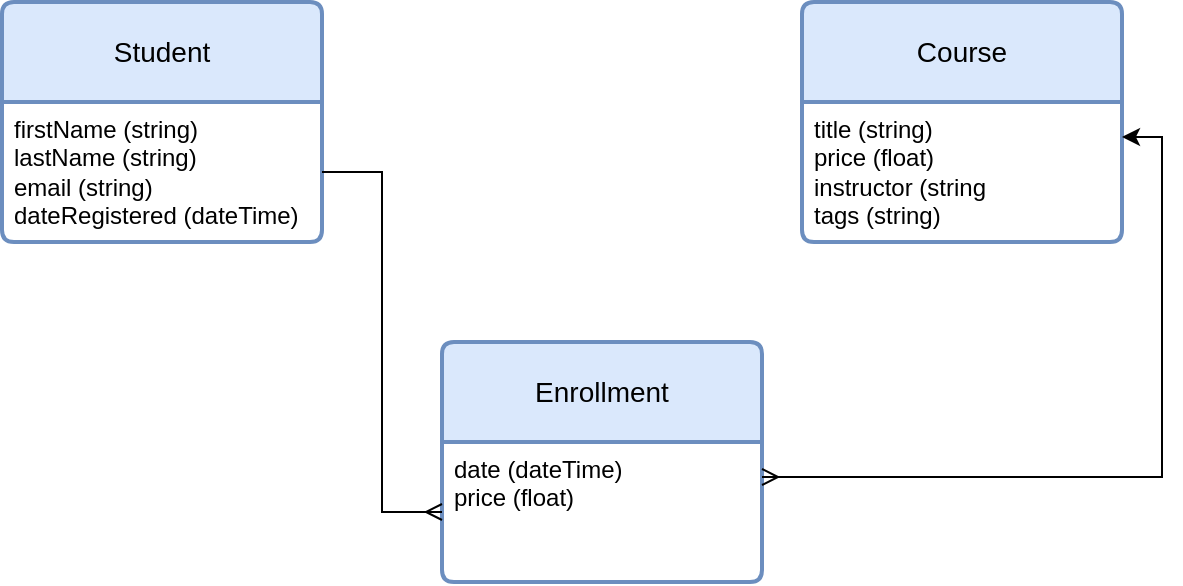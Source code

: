 <mxfile version="21.2.9" type="github">
  <diagram name="第 1 页" id="fKJzzYVBa2iHSLgZM2VF">
    <mxGraphModel dx="1185" dy="664" grid="1" gridSize="10" guides="1" tooltips="1" connect="1" arrows="1" fold="1" page="1" pageScale="1" pageWidth="827" pageHeight="1169" math="0" shadow="0">
      <root>
        <mxCell id="0" />
        <mxCell id="1" parent="0" />
        <mxCell id="yqIKY193IE1kzDxMEN5g-1" value="Student" style="swimlane;childLayout=stackLayout;horizontal=1;startSize=50;horizontalStack=0;rounded=1;fontSize=14;fontStyle=0;strokeWidth=2;resizeParent=0;resizeLast=1;shadow=0;dashed=0;align=center;arcSize=4;whiteSpace=wrap;html=1;fillColor=#dae8fc;strokeColor=#6c8ebf;" vertex="1" parent="1">
          <mxGeometry x="60" y="150" width="160" height="120" as="geometry" />
        </mxCell>
        <mxCell id="yqIKY193IE1kzDxMEN5g-2" value="firstName (string)&lt;br&gt;lastName (string)&lt;br&gt;email (string)&lt;br&gt;dateRegistered (dateTime)" style="align=left;strokeColor=none;fillColor=none;spacingLeft=4;fontSize=12;verticalAlign=top;resizable=0;rotatable=0;part=1;html=1;" vertex="1" parent="yqIKY193IE1kzDxMEN5g-1">
          <mxGeometry y="50" width="160" height="70" as="geometry" />
        </mxCell>
        <mxCell id="yqIKY193IE1kzDxMEN5g-3" value="Course" style="swimlane;childLayout=stackLayout;horizontal=1;startSize=50;horizontalStack=0;rounded=1;fontSize=14;fontStyle=0;strokeWidth=2;resizeParent=0;resizeLast=1;shadow=0;dashed=0;align=center;arcSize=4;whiteSpace=wrap;html=1;fillColor=#dae8fc;strokeColor=#6c8ebf;" vertex="1" parent="1">
          <mxGeometry x="460" y="150" width="160" height="120" as="geometry">
            <mxRectangle x="460" y="150" width="80" height="50" as="alternateBounds" />
          </mxGeometry>
        </mxCell>
        <mxCell id="yqIKY193IE1kzDxMEN5g-4" value="title (string)&lt;br&gt;price (float)&lt;br&gt;instructor (string&lt;br&gt;tags (string)" style="align=left;strokeColor=none;fillColor=none;spacingLeft=4;fontSize=12;verticalAlign=top;resizable=0;rotatable=0;part=1;html=1;" vertex="1" parent="yqIKY193IE1kzDxMEN5g-3">
          <mxGeometry y="50" width="160" height="70" as="geometry" />
        </mxCell>
        <mxCell id="yqIKY193IE1kzDxMEN5g-16" value="Enrollment" style="swimlane;childLayout=stackLayout;horizontal=1;startSize=50;horizontalStack=0;rounded=1;fontSize=14;fontStyle=0;strokeWidth=2;resizeParent=0;resizeLast=1;shadow=0;dashed=0;align=center;arcSize=4;whiteSpace=wrap;html=1;fillColor=#dae8fc;strokeColor=#6c8ebf;" vertex="1" parent="1">
          <mxGeometry x="280" y="320" width="160" height="120" as="geometry" />
        </mxCell>
        <mxCell id="yqIKY193IE1kzDxMEN5g-17" value="date (dateTime)&lt;br&gt;price (float)" style="align=left;strokeColor=none;fillColor=none;spacingLeft=4;fontSize=12;verticalAlign=top;resizable=0;rotatable=0;part=1;html=1;" vertex="1" parent="yqIKY193IE1kzDxMEN5g-16">
          <mxGeometry y="50" width="160" height="70" as="geometry" />
        </mxCell>
        <mxCell id="yqIKY193IE1kzDxMEN5g-18" style="edgeStyle=orthogonalEdgeStyle;rounded=0;orthogonalLoop=1;jettySize=auto;html=1;exitX=1;exitY=0.5;exitDx=0;exitDy=0;entryX=0;entryY=0.5;entryDx=0;entryDy=0;fontFamily=Helvetica;fontSize=14;fontColor=default;startSize=50;endArrow=ERmany;endFill=0;" edge="1" parent="1" source="yqIKY193IE1kzDxMEN5g-2" target="yqIKY193IE1kzDxMEN5g-17">
          <mxGeometry relative="1" as="geometry" />
        </mxCell>
        <mxCell id="yqIKY193IE1kzDxMEN5g-19" style="edgeStyle=orthogonalEdgeStyle;rounded=0;orthogonalLoop=1;jettySize=auto;html=1;exitX=1;exitY=0.25;exitDx=0;exitDy=0;entryX=1;entryY=0.25;entryDx=0;entryDy=0;fontFamily=Helvetica;fontSize=14;fontColor=default;startSize=6;startArrow=ERmany;startFill=0;" edge="1" parent="1" source="yqIKY193IE1kzDxMEN5g-17" target="yqIKY193IE1kzDxMEN5g-4">
          <mxGeometry relative="1" as="geometry" />
        </mxCell>
      </root>
    </mxGraphModel>
  </diagram>
</mxfile>
